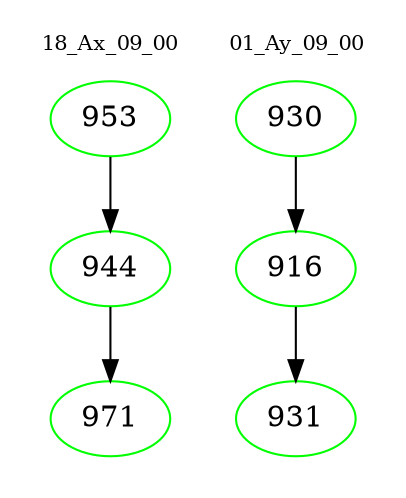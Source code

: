 digraph{
subgraph cluster_0 {
color = white
label = "18_Ax_09_00";
fontsize=10;
T0_953 [label="953", color="green"]
T0_953 -> T0_944 [color="black"]
T0_944 [label="944", color="green"]
T0_944 -> T0_971 [color="black"]
T0_971 [label="971", color="green"]
}
subgraph cluster_1 {
color = white
label = "01_Ay_09_00";
fontsize=10;
T1_930 [label="930", color="green"]
T1_930 -> T1_916 [color="black"]
T1_916 [label="916", color="green"]
T1_916 -> T1_931 [color="black"]
T1_931 [label="931", color="green"]
}
}
